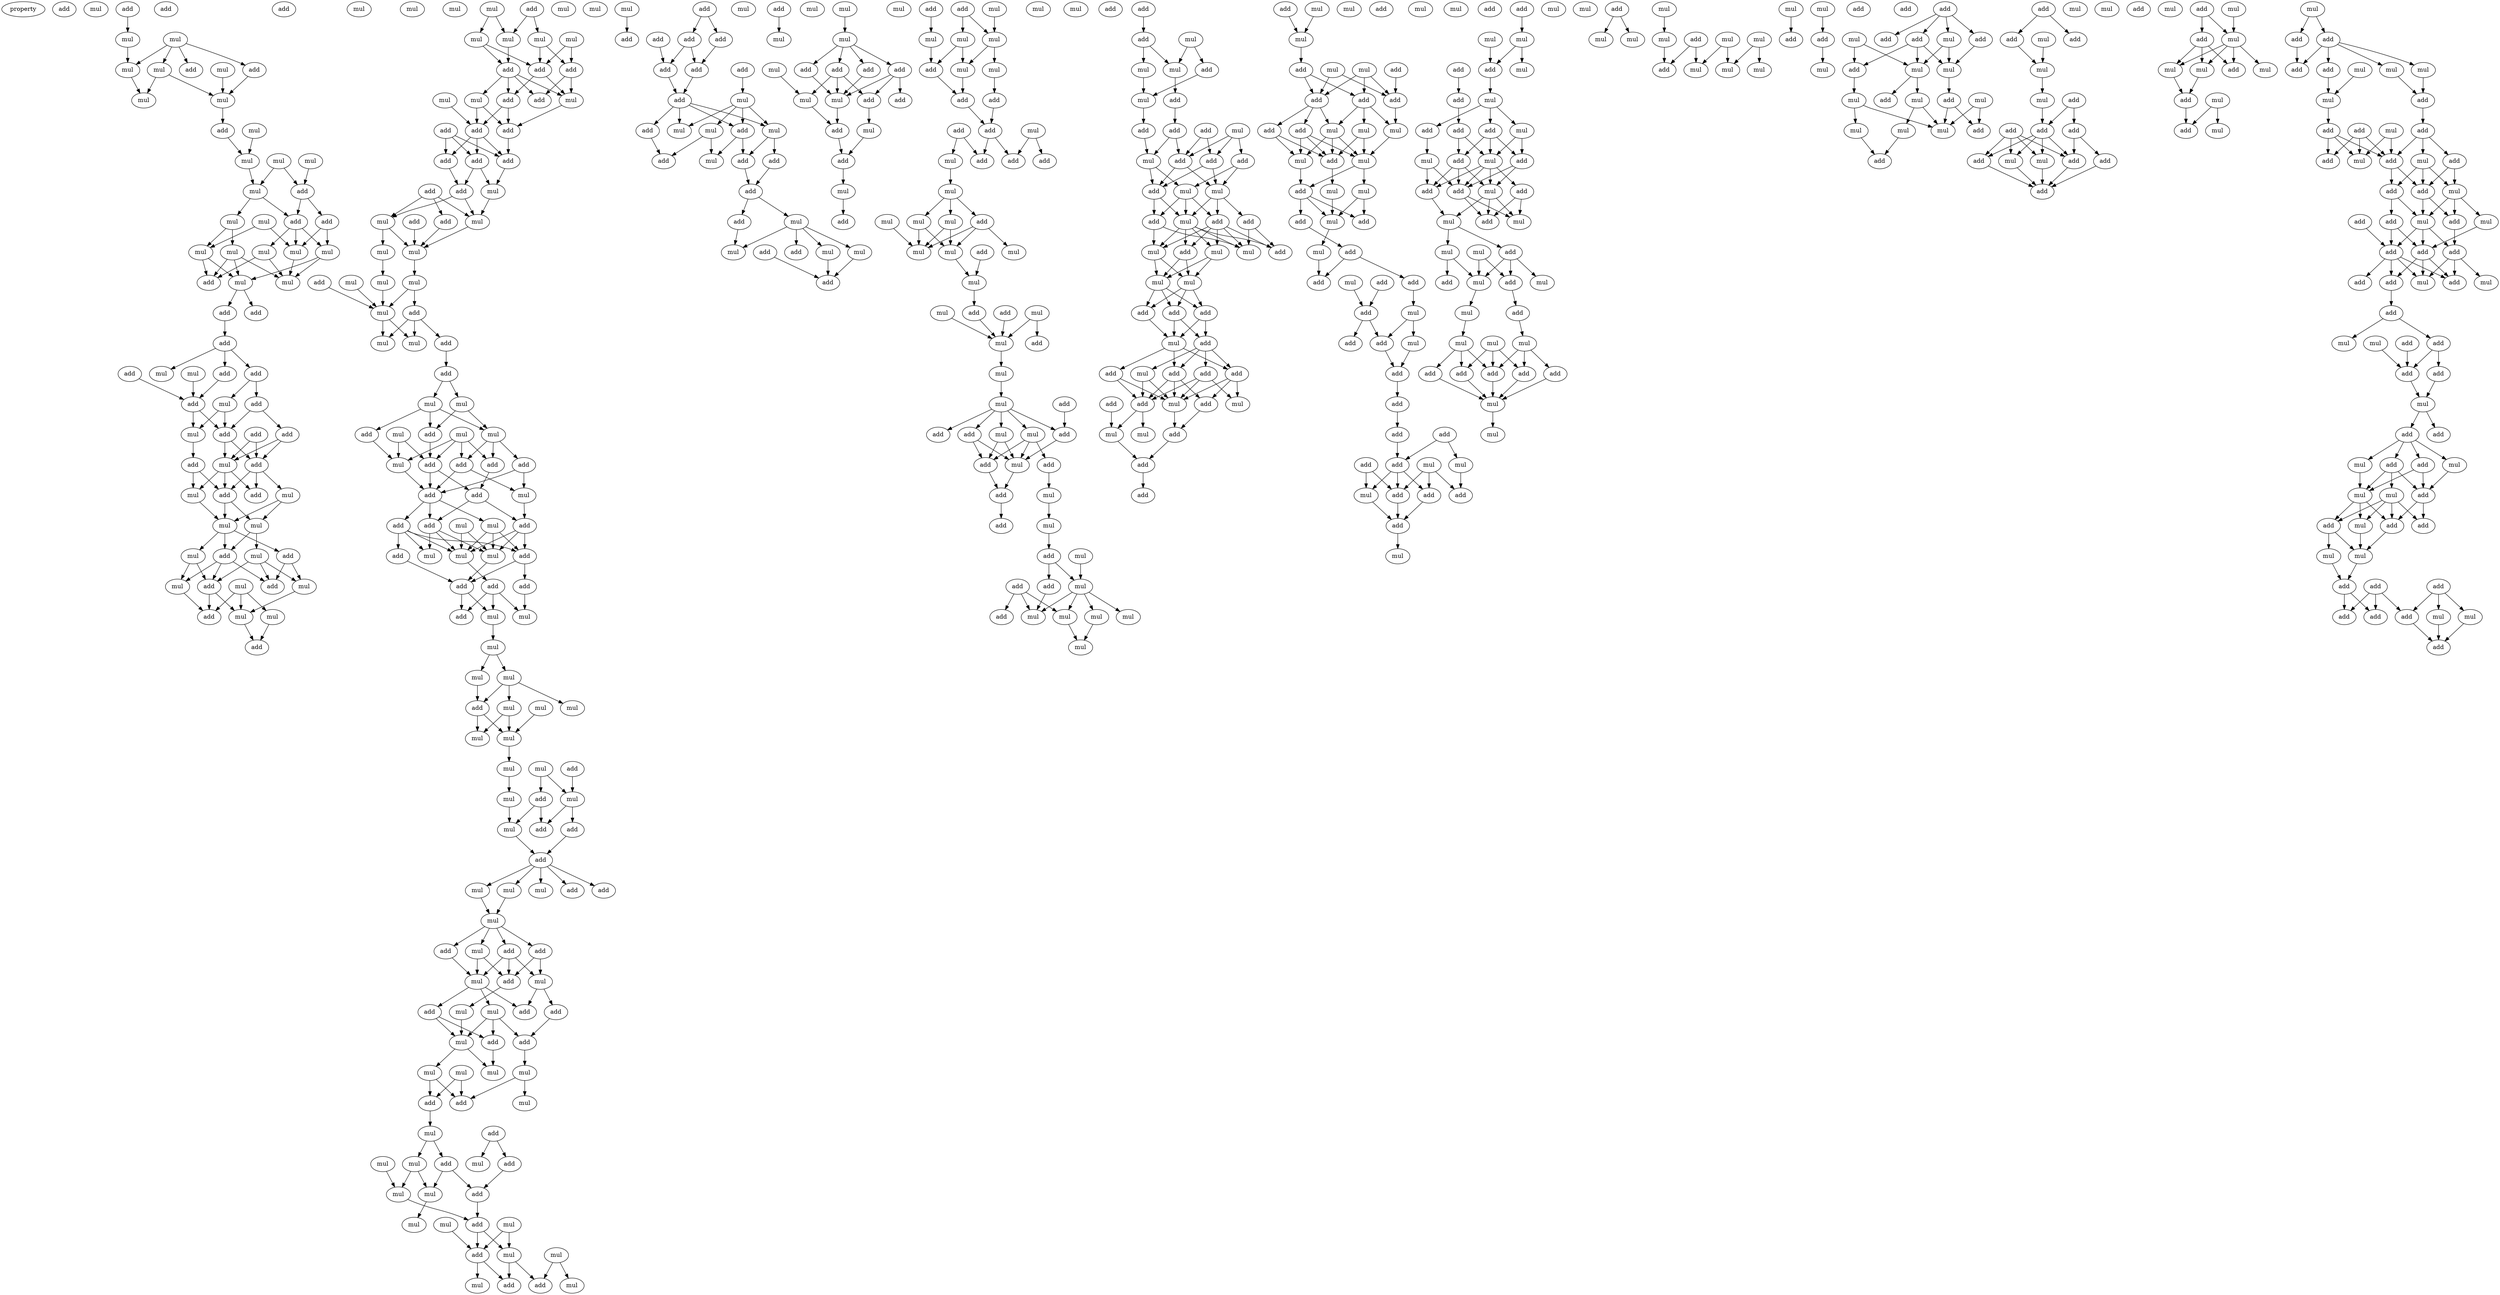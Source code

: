 digraph {
    node [fontcolor=black]
    property [mul=2,lf=1.0]
    0 [ label = add ];
    1 [ label = mul ];
    2 [ label = add ];
    3 [ label = add ];
    4 [ label = mul ];
    5 [ label = mul ];
    6 [ label = mul ];
    7 [ label = mul ];
    8 [ label = mul ];
    9 [ label = add ];
    10 [ label = add ];
    11 [ label = mul ];
    12 [ label = mul ];
    13 [ label = add ];
    14 [ label = mul ];
    15 [ label = mul ];
    16 [ label = mul ];
    17 [ label = mul ];
    18 [ label = mul ];
    19 [ label = add ];
    20 [ label = add ];
    21 [ label = add ];
    22 [ label = mul ];
    23 [ label = mul ];
    24 [ label = mul ];
    25 [ label = mul ];
    26 [ label = mul ];
    27 [ label = mul ];
    28 [ label = mul ];
    29 [ label = mul ];
    30 [ label = mul ];
    31 [ label = add ];
    32 [ label = add ];
    33 [ label = add ];
    34 [ label = add ];
    35 [ label = add ];
    36 [ label = add ];
    37 [ label = mul ];
    38 [ label = add ];
    39 [ label = mul ];
    40 [ label = add ];
    41 [ label = mul ];
    42 [ label = add ];
    43 [ label = add ];
    44 [ label = add ];
    45 [ label = add ];
    46 [ label = mul ];
    47 [ label = mul ];
    48 [ label = add ];
    49 [ label = mul ];
    50 [ label = add ];
    51 [ label = add ];
    52 [ label = mul ];
    53 [ label = add ];
    54 [ label = add ];
    55 [ label = mul ];
    56 [ label = mul ];
    57 [ label = mul ];
    58 [ label = mul ];
    59 [ label = mul ];
    60 [ label = mul ];
    61 [ label = add ];
    62 [ label = mul ];
    63 [ label = add ];
    64 [ label = add ];
    65 [ label = mul ];
    66 [ label = add ];
    67 [ label = mul ];
    68 [ label = mul ];
    69 [ label = mul ];
    70 [ label = mul ];
    71 [ label = add ];
    72 [ label = add ];
    73 [ label = mul ];
    74 [ label = add ];
    75 [ label = mul ];
    76 [ label = mul ];
    77 [ label = mul ];
    78 [ label = mul ];
    79 [ label = add ];
    80 [ label = add ];
    81 [ label = add ];
    82 [ label = mul ];
    83 [ label = add ];
    84 [ label = mul ];
    85 [ label = add ];
    86 [ label = mul ];
    87 [ label = add ];
    88 [ label = add ];
    89 [ label = add ];
    90 [ label = add ];
    91 [ label = add ];
    92 [ label = add ];
    93 [ label = add ];
    94 [ label = add ];
    95 [ label = mul ];
    96 [ label = mul ];
    97 [ label = add ];
    98 [ label = mul ];
    99 [ label = add ];
    100 [ label = mul ];
    101 [ label = mul ];
    102 [ label = add ];
    103 [ label = mul ];
    104 [ label = mul ];
    105 [ label = mul ];
    106 [ label = mul ];
    107 [ label = mul ];
    108 [ label = add ];
    109 [ label = mul ];
    110 [ label = add ];
    111 [ label = mul ];
    112 [ label = mul ];
    113 [ label = add ];
    114 [ label = mul ];
    115 [ label = mul ];
    116 [ label = mul ];
    117 [ label = mul ];
    118 [ label = mul ];
    119 [ label = add ];
    120 [ label = add ];
    121 [ label = add ];
    122 [ label = add ];
    123 [ label = add ];
    124 [ label = mul ];
    125 [ label = add ];
    126 [ label = mul ];
    127 [ label = add ];
    128 [ label = add ];
    129 [ label = mul ];
    130 [ label = add ];
    131 [ label = add ];
    132 [ label = add ];
    133 [ label = mul ];
    134 [ label = mul ];
    135 [ label = add ];
    136 [ label = mul ];
    137 [ label = mul ];
    138 [ label = add ];
    139 [ label = add ];
    140 [ label = add ];
    141 [ label = add ];
    142 [ label = mul ];
    143 [ label = add ];
    144 [ label = mul ];
    145 [ label = mul ];
    146 [ label = mul ];
    147 [ label = mul ];
    148 [ label = mul ];
    149 [ label = add ];
    150 [ label = mul ];
    151 [ label = mul ];
    152 [ label = mul ];
    153 [ label = mul ];
    154 [ label = mul ];
    155 [ label = add ];
    156 [ label = mul ];
    157 [ label = mul ];
    158 [ label = add ];
    159 [ label = mul ];
    160 [ label = add ];
    161 [ label = add ];
    162 [ label = mul ];
    163 [ label = add ];
    164 [ label = mul ];
    165 [ label = mul ];
    166 [ label = mul ];
    167 [ label = add ];
    168 [ label = add ];
    169 [ label = mul ];
    170 [ label = add ];
    171 [ label = add ];
    172 [ label = add ];
    173 [ label = mul ];
    174 [ label = add ];
    175 [ label = mul ];
    176 [ label = mul ];
    177 [ label = add ];
    178 [ label = add ];
    179 [ label = mul ];
    180 [ label = add ];
    181 [ label = mul ];
    182 [ label = mul ];
    183 [ label = add ];
    184 [ label = add ];
    185 [ label = mul ];
    186 [ label = mul ];
    187 [ label = mul ];
    188 [ label = mul ];
    189 [ label = add ];
    190 [ label = add ];
    191 [ label = mul ];
    192 [ label = mul ];
    193 [ label = add ];
    194 [ label = add ];
    195 [ label = mul ];
    196 [ label = mul ];
    197 [ label = mul ];
    198 [ label = add ];
    199 [ label = add ];
    200 [ label = mul ];
    201 [ label = mul ];
    202 [ label = add ];
    203 [ label = mul ];
    204 [ label = mul ];
    205 [ label = mul ];
    206 [ label = mul ];
    207 [ label = mul ];
    208 [ label = add ];
    209 [ label = add ];
    210 [ label = add ];
    211 [ label = mul ];
    212 [ label = mul ];
    213 [ label = mul ];
    214 [ label = add ];
    215 [ label = add ];
    216 [ label = add ];
    217 [ label = add ];
    218 [ label = add ];
    219 [ label = add ];
    220 [ label = add ];
    221 [ label = add ];
    222 [ label = mul ];
    223 [ label = add ];
    224 [ label = add ];
    225 [ label = mul ];
    226 [ label = mul ];
    227 [ label = add ];
    228 [ label = mul ];
    229 [ label = mul ];
    230 [ label = add ];
    231 [ label = add ];
    232 [ label = add ];
    233 [ label = add ];
    234 [ label = add ];
    235 [ label = mul ];
    236 [ label = mul ];
    237 [ label = add ];
    238 [ label = add ];
    239 [ label = mul ];
    240 [ label = mul ];
    241 [ label = add ];
    242 [ label = mul ];
    243 [ label = add ];
    244 [ label = mul ];
    245 [ label = mul ];
    246 [ label = mul ];
    247 [ label = mul ];
    248 [ label = mul ];
    249 [ label = add ];
    250 [ label = add ];
    251 [ label = add ];
    252 [ label = add ];
    253 [ label = mul ];
    254 [ label = mul ];
    255 [ label = add ];
    256 [ label = mul ];
    257 [ label = add ];
    258 [ label = add ];
    259 [ label = mul ];
    260 [ label = add ];
    261 [ label = mul ];
    262 [ label = add ];
    263 [ label = add ];
    264 [ label = add ];
    265 [ label = mul ];
    266 [ label = mul ];
    267 [ label = mul ];
    268 [ label = mul ];
    269 [ label = mul ];
    270 [ label = mul ];
    271 [ label = add ];
    272 [ label = add ];
    273 [ label = add ];
    274 [ label = add ];
    275 [ label = mul ];
    276 [ label = add ];
    277 [ label = mul ];
    278 [ label = add ];
    279 [ label = mul ];
    280 [ label = add ];
    281 [ label = add ];
    282 [ label = mul ];
    283 [ label = mul ];
    284 [ label = add ];
    285 [ label = mul ];
    286 [ label = mul ];
    287 [ label = mul ];
    288 [ label = mul ];
    289 [ label = add ];
    290 [ label = mul ];
    291 [ label = mul ];
    292 [ label = mul ];
    293 [ label = mul ];
    294 [ label = add ];
    295 [ label = mul ];
    296 [ label = add ];
    297 [ label = mul ];
    298 [ label = add ];
    299 [ label = mul ];
    300 [ label = add ];
    301 [ label = mul ];
    302 [ label = add ];
    303 [ label = add ];
    304 [ label = mul ];
    305 [ label = add ];
    306 [ label = mul ];
    307 [ label = add ];
    308 [ label = add ];
    309 [ label = mul ];
    310 [ label = add ];
    311 [ label = add ];
    312 [ label = mul ];
    313 [ label = mul ];
    314 [ label = add ];
    315 [ label = mul ];
    316 [ label = add ];
    317 [ label = add ];
    318 [ label = add ];
    319 [ label = mul ];
    320 [ label = add ];
    321 [ label = mul ];
    322 [ label = mul ];
    323 [ label = mul ];
    324 [ label = mul ];
    325 [ label = mul ];
    326 [ label = add ];
    327 [ label = mul ];
    328 [ label = add ];
    329 [ label = mul ];
    330 [ label = add ];
    331 [ label = mul ];
    332 [ label = mul ];
    333 [ label = add ];
    334 [ label = mul ];
    335 [ label = add ];
    336 [ label = add ];
    337 [ label = add ];
    338 [ label = mul ];
    339 [ label = add ];
    340 [ label = add ];
    341 [ label = add ];
    342 [ label = add ];
    343 [ label = mul ];
    344 [ label = mul ];
    345 [ label = mul ];
    346 [ label = add ];
    347 [ label = add ];
    348 [ label = add ];
    349 [ label = mul ];
    350 [ label = mul ];
    351 [ label = add ];
    352 [ label = add ];
    353 [ label = mul ];
    354 [ label = mul ];
    355 [ label = mul ];
    356 [ label = add ];
    357 [ label = add ];
    358 [ label = add ];
    359 [ label = mul ];
    360 [ label = add ];
    361 [ label = add ];
    362 [ label = add ];
    363 [ label = add ];
    364 [ label = add ];
    365 [ label = mul ];
    366 [ label = add ];
    367 [ label = mul ];
    368 [ label = add ];
    369 [ label = add ];
    370 [ label = mul ];
    371 [ label = add ];
    372 [ label = mul ];
    373 [ label = mul ];
    374 [ label = add ];
    375 [ label = add ];
    376 [ label = mul ];
    377 [ label = add ];
    378 [ label = mul ];
    379 [ label = mul ];
    380 [ label = mul ];
    381 [ label = add ];
    382 [ label = mul ];
    383 [ label = add ];
    384 [ label = add ];
    385 [ label = add ];
    386 [ label = add ];
    387 [ label = mul ];
    388 [ label = add ];
    389 [ label = mul ];
    390 [ label = mul ];
    391 [ label = add ];
    392 [ label = add ];
    393 [ label = mul ];
    394 [ label = mul ];
    395 [ label = add ];
    396 [ label = mul ];
    397 [ label = mul ];
    398 [ label = mul ];
    399 [ label = add ];
    400 [ label = add ];
    401 [ label = mul ];
    402 [ label = add ];
    403 [ label = mul ];
    404 [ label = add ];
    405 [ label = add ];
    406 [ label = add ];
    407 [ label = add ];
    408 [ label = mul ];
    409 [ label = add ];
    410 [ label = add ];
    411 [ label = mul ];
    412 [ label = add ];
    413 [ label = add ];
    414 [ label = add ];
    415 [ label = add ];
    416 [ label = add ];
    417 [ label = mul ];
    418 [ label = mul ];
    419 [ label = add ];
    420 [ label = add ];
    421 [ label = mul ];
    422 [ label = add ];
    423 [ label = add ];
    424 [ label = add ];
    425 [ label = add ];
    426 [ label = mul ];
    427 [ label = mul ];
    428 [ label = mul ];
    429 [ label = add ];
    430 [ label = add ];
    431 [ label = mul ];
    432 [ label = mul ];
    433 [ label = add ];
    434 [ label = add ];
    435 [ label = mul ];
    436 [ label = mul ];
    437 [ label = add ];
    438 [ label = mul ];
    439 [ label = add ];
    440 [ label = add ];
    441 [ label = add ];
    442 [ label = mul ];
    443 [ label = mul ];
    444 [ label = add ];
    445 [ label = add ];
    446 [ label = mul ];
    447 [ label = mul ];
    448 [ label = add ];
    449 [ label = add ];
    450 [ label = add ];
    451 [ label = add ];
    452 [ label = mul ];
    453 [ label = mul ];
    454 [ label = add ];
    455 [ label = mul ];
    456 [ label = mul ];
    457 [ label = add ];
    458 [ label = mul ];
    459 [ label = mul ];
    460 [ label = add ];
    461 [ label = add ];
    462 [ label = mul ];
    463 [ label = mul ];
    464 [ label = mul ];
    465 [ label = mul ];
    466 [ label = add ];
    467 [ label = add ];
    468 [ label = add ];
    469 [ label = add ];
    470 [ label = add ];
    471 [ label = mul ];
    472 [ label = mul ];
    473 [ label = mul ];
    474 [ label = add ];
    475 [ label = mul ];
    476 [ label = mul ];
    477 [ label = mul ];
    478 [ label = mul ];
    479 [ label = mul ];
    480 [ label = add ];
    481 [ label = mul ];
    482 [ label = mul ];
    483 [ label = mul ];
    484 [ label = add ];
    485 [ label = mul ];
    486 [ label = mul ];
    487 [ label = add ];
    488 [ label = mul ];
    489 [ label = add ];
    490 [ label = add ];
    491 [ label = add ];
    492 [ label = mul ];
    493 [ label = add ];
    494 [ label = add ];
    495 [ label = mul ];
    496 [ label = add ];
    497 [ label = mul ];
    498 [ label = add ];
    499 [ label = add ];
    500 [ label = mul ];
    501 [ label = mul ];
    502 [ label = mul ];
    503 [ label = mul ];
    504 [ label = mul ];
    505 [ label = add ];
    506 [ label = add ];
    507 [ label = mul ];
    508 [ label = mul ];
    509 [ label = mul ];
    510 [ label = add ];
    511 [ label = add ];
    512 [ label = add ];
    513 [ label = mul ];
    514 [ label = add ];
    515 [ label = mul ];
    516 [ label = mul ];
    517 [ label = add ];
    518 [ label = mul ];
    519 [ label = add ];
    520 [ label = add ];
    521 [ label = mul ];
    522 [ label = add ];
    523 [ label = add ];
    524 [ label = add ];
    525 [ label = add ];
    526 [ label = add ];
    527 [ label = mul ];
    528 [ label = add ];
    529 [ label = mul ];
    530 [ label = add ];
    531 [ label = mul ];
    532 [ label = add ];
    533 [ label = mul ];
    534 [ label = mul ];
    535 [ label = add ];
    536 [ label = mul ];
    537 [ label = mul ];
    538 [ label = mul ];
    539 [ label = add ];
    540 [ label = add ];
    541 [ label = mul ];
    542 [ label = add ];
    543 [ label = mul ];
    544 [ label = mul ];
    545 [ label = add ];
    546 [ label = add ];
    547 [ label = mul ];
    548 [ label = add ];
    549 [ label = add ];
    550 [ label = mul ];
    551 [ label = mul ];
    552 [ label = mul ];
    553 [ label = add ];
    554 [ label = add ];
    555 [ label = add ];
    556 [ label = mul ];
    557 [ label = add ];
    558 [ label = add ];
    559 [ label = add ];
    560 [ label = add ];
    561 [ label = mul ];
    562 [ label = mul ];
    563 [ label = mul ];
    564 [ label = add ];
    565 [ label = add ];
    566 [ label = mul ];
    567 [ label = add ];
    568 [ label = mul ];
    569 [ label = add ];
    570 [ label = add ];
    571 [ label = add ];
    572 [ label = add ];
    573 [ label = add ];
    574 [ label = add ];
    575 [ label = add ];
    576 [ label = mul ];
    577 [ label = mul ];
    578 [ label = add ];
    579 [ label = add ];
    580 [ label = mul ];
    581 [ label = mul ];
    582 [ label = add ];
    583 [ label = add ];
    584 [ label = add ];
    585 [ label = add ];
    586 [ label = mul ];
    587 [ label = add ];
    588 [ label = add ];
    589 [ label = add ];
    590 [ label = mul ];
    591 [ label = mul ];
    592 [ label = add ];
    593 [ label = mul ];
    594 [ label = mul ];
    595 [ label = add ];
    596 [ label = add ];
    597 [ label = add ];
    598 [ label = mul ];
    599 [ label = add ];
    600 [ label = mul ];
    601 [ label = mul ];
    602 [ label = add ];
    603 [ label = add ];
    604 [ label = add ];
    605 [ label = add ];
    606 [ label = mul ];
    607 [ label = mul ];
    608 [ label = add ];
    609 [ label = add ];
    610 [ label = add ];
    2 -> 5 [ name = 0 ];
    4 -> 6 [ name = 1 ];
    4 -> 8 [ name = 2 ];
    4 -> 9 [ name = 3 ];
    4 -> 10 [ name = 4 ];
    5 -> 8 [ name = 5 ];
    6 -> 11 [ name = 6 ];
    6 -> 12 [ name = 7 ];
    7 -> 11 [ name = 8 ];
    8 -> 12 [ name = 9 ];
    10 -> 11 [ name = 10 ];
    11 -> 13 [ name = 11 ];
    13 -> 16 [ name = 12 ];
    14 -> 16 [ name = 13 ];
    15 -> 18 [ name = 14 ];
    15 -> 19 [ name = 15 ];
    16 -> 18 [ name = 16 ];
    17 -> 19 [ name = 17 ];
    18 -> 20 [ name = 18 ];
    18 -> 23 [ name = 19 ];
    19 -> 20 [ name = 20 ];
    19 -> 21 [ name = 21 ];
    20 -> 25 [ name = 22 ];
    20 -> 26 [ name = 23 ];
    20 -> 27 [ name = 24 ];
    21 -> 26 [ name = 25 ];
    21 -> 27 [ name = 26 ];
    22 -> 27 [ name = 27 ];
    22 -> 28 [ name = 28 ];
    23 -> 24 [ name = 29 ];
    23 -> 28 [ name = 30 ];
    24 -> 29 [ name = 31 ];
    24 -> 30 [ name = 32 ];
    24 -> 31 [ name = 33 ];
    25 -> 30 [ name = 34 ];
    25 -> 31 [ name = 35 ];
    26 -> 29 [ name = 36 ];
    26 -> 30 [ name = 37 ];
    27 -> 30 [ name = 38 ];
    28 -> 29 [ name = 39 ];
    28 -> 31 [ name = 40 ];
    29 -> 32 [ name = 41 ];
    29 -> 34 [ name = 42 ];
    32 -> 35 [ name = 43 ];
    35 -> 36 [ name = 44 ];
    35 -> 37 [ name = 45 ];
    35 -> 40 [ name = 46 ];
    36 -> 43 [ name = 47 ];
    38 -> 43 [ name = 48 ];
    39 -> 43 [ name = 49 ];
    40 -> 41 [ name = 50 ];
    40 -> 42 [ name = 51 ];
    41 -> 47 [ name = 52 ];
    41 -> 48 [ name = 53 ];
    42 -> 45 [ name = 54 ];
    42 -> 48 [ name = 55 ];
    43 -> 47 [ name = 56 ];
    43 -> 48 [ name = 57 ];
    44 -> 49 [ name = 58 ];
    44 -> 51 [ name = 59 ];
    45 -> 49 [ name = 60 ];
    45 -> 51 [ name = 61 ];
    47 -> 50 [ name = 62 ];
    48 -> 49 [ name = 63 ];
    48 -> 51 [ name = 64 ];
    49 -> 53 [ name = 65 ];
    49 -> 54 [ name = 66 ];
    49 -> 56 [ name = 67 ];
    50 -> 54 [ name = 68 ];
    50 -> 56 [ name = 69 ];
    51 -> 53 [ name = 70 ];
    51 -> 54 [ name = 71 ];
    51 -> 55 [ name = 72 ];
    54 -> 57 [ name = 73 ];
    54 -> 58 [ name = 74 ];
    55 -> 57 [ name = 75 ];
    55 -> 58 [ name = 76 ];
    56 -> 58 [ name = 77 ];
    57 -> 59 [ name = 78 ];
    57 -> 63 [ name = 79 ];
    58 -> 61 [ name = 80 ];
    58 -> 62 [ name = 81 ];
    58 -> 63 [ name = 82 ];
    59 -> 64 [ name = 83 ];
    59 -> 66 [ name = 84 ];
    59 -> 67 [ name = 85 ];
    61 -> 66 [ name = 86 ];
    61 -> 67 [ name = 87 ];
    62 -> 64 [ name = 88 ];
    62 -> 68 [ name = 89 ];
    63 -> 64 [ name = 90 ];
    63 -> 66 [ name = 91 ];
    63 -> 68 [ name = 92 ];
    64 -> 69 [ name = 93 ];
    64 -> 71 [ name = 94 ];
    65 -> 69 [ name = 95 ];
    65 -> 70 [ name = 96 ];
    65 -> 71 [ name = 97 ];
    67 -> 69 [ name = 98 ];
    68 -> 71 [ name = 99 ];
    69 -> 72 [ name = 100 ];
    70 -> 72 [ name = 101 ];
    73 -> 76 [ name = 102 ];
    73 -> 77 [ name = 103 ];
    74 -> 75 [ name = 104 ];
    74 -> 77 [ name = 105 ];
    75 -> 79 [ name = 106 ];
    75 -> 80 [ name = 107 ];
    76 -> 79 [ name = 108 ];
    76 -> 81 [ name = 109 ];
    77 -> 81 [ name = 110 ];
    78 -> 79 [ name = 111 ];
    78 -> 80 [ name = 112 ];
    79 -> 85 [ name = 113 ];
    79 -> 86 [ name = 114 ];
    80 -> 83 [ name = 115 ];
    80 -> 86 [ name = 116 ];
    81 -> 83 [ name = 117 ];
    81 -> 84 [ name = 118 ];
    81 -> 85 [ name = 119 ];
    81 -> 86 [ name = 120 ];
    82 -> 88 [ name = 121 ];
    84 -> 88 [ name = 122 ];
    84 -> 89 [ name = 123 ];
    85 -> 88 [ name = 124 ];
    85 -> 89 [ name = 125 ];
    86 -> 89 [ name = 126 ];
    87 -> 90 [ name = 127 ];
    87 -> 91 [ name = 128 ];
    87 -> 92 [ name = 129 ];
    88 -> 90 [ name = 130 ];
    88 -> 91 [ name = 131 ];
    88 -> 92 [ name = 132 ];
    89 -> 90 [ name = 133 ];
    90 -> 95 [ name = 134 ];
    91 -> 93 [ name = 135 ];
    92 -> 93 [ name = 136 ];
    92 -> 95 [ name = 137 ];
    93 -> 96 [ name = 138 ];
    93 -> 98 [ name = 139 ];
    94 -> 96 [ name = 140 ];
    94 -> 97 [ name = 141 ];
    94 -> 98 [ name = 142 ];
    95 -> 98 [ name = 143 ];
    96 -> 100 [ name = 144 ];
    96 -> 101 [ name = 145 ];
    97 -> 101 [ name = 146 ];
    98 -> 101 [ name = 147 ];
    99 -> 101 [ name = 148 ];
    100 -> 105 [ name = 149 ];
    101 -> 104 [ name = 150 ];
    102 -> 107 [ name = 151 ];
    104 -> 107 [ name = 152 ];
    104 -> 108 [ name = 153 ];
    105 -> 107 [ name = 154 ];
    106 -> 107 [ name = 155 ];
    107 -> 109 [ name = 156 ];
    107 -> 111 [ name = 157 ];
    108 -> 109 [ name = 158 ];
    108 -> 110 [ name = 159 ];
    108 -> 111 [ name = 160 ];
    110 -> 113 [ name = 161 ];
    113 -> 114 [ name = 162 ];
    113 -> 115 [ name = 163 ];
    114 -> 116 [ name = 164 ];
    114 -> 119 [ name = 165 ];
    114 -> 120 [ name = 166 ];
    115 -> 116 [ name = 167 ];
    115 -> 119 [ name = 168 ];
    116 -> 122 [ name = 169 ];
    116 -> 123 [ name = 170 ];
    116 -> 125 [ name = 171 ];
    117 -> 121 [ name = 172 ];
    117 -> 124 [ name = 173 ];
    118 -> 121 [ name = 174 ];
    118 -> 122 [ name = 175 ];
    118 -> 123 [ name = 176 ];
    118 -> 124 [ name = 177 ];
    119 -> 121 [ name = 178 ];
    120 -> 124 [ name = 179 ];
    121 -> 127 [ name = 180 ];
    121 -> 128 [ name = 181 ];
    122 -> 126 [ name = 182 ];
    122 -> 127 [ name = 183 ];
    123 -> 128 [ name = 184 ];
    124 -> 127 [ name = 185 ];
    125 -> 126 [ name = 186 ];
    125 -> 127 [ name = 187 ];
    126 -> 131 [ name = 188 ];
    127 -> 130 [ name = 189 ];
    127 -> 132 [ name = 190 ];
    127 -> 133 [ name = 191 ];
    128 -> 131 [ name = 192 ];
    128 -> 132 [ name = 193 ];
    129 -> 134 [ name = 194 ];
    129 -> 137 [ name = 195 ];
    130 -> 135 [ name = 196 ];
    130 -> 136 [ name = 197 ];
    130 -> 137 [ name = 198 ];
    130 -> 138 [ name = 199 ];
    131 -> 134 [ name = 200 ];
    131 -> 137 [ name = 201 ];
    131 -> 138 [ name = 202 ];
    132 -> 134 [ name = 203 ];
    132 -> 136 [ name = 204 ];
    132 -> 137 [ name = 205 ];
    133 -> 134 [ name = 206 ];
    133 -> 137 [ name = 207 ];
    133 -> 138 [ name = 208 ];
    134 -> 140 [ name = 209 ];
    135 -> 140 [ name = 210 ];
    137 -> 139 [ name = 211 ];
    138 -> 140 [ name = 212 ];
    138 -> 141 [ name = 213 ];
    139 -> 142 [ name = 214 ];
    139 -> 143 [ name = 215 ];
    139 -> 144 [ name = 216 ];
    140 -> 143 [ name = 217 ];
    140 -> 144 [ name = 218 ];
    141 -> 142 [ name = 219 ];
    144 -> 145 [ name = 220 ];
    145 -> 146 [ name = 221 ];
    145 -> 147 [ name = 222 ];
    146 -> 149 [ name = 223 ];
    146 -> 150 [ name = 224 ];
    146 -> 151 [ name = 225 ];
    147 -> 149 [ name = 226 ];
    148 -> 153 [ name = 227 ];
    149 -> 152 [ name = 228 ];
    149 -> 153 [ name = 229 ];
    150 -> 152 [ name = 230 ];
    150 -> 153 [ name = 231 ];
    153 -> 154 [ name = 232 ];
    154 -> 157 [ name = 233 ];
    155 -> 159 [ name = 234 ];
    156 -> 158 [ name = 235 ];
    156 -> 159 [ name = 236 ];
    157 -> 162 [ name = 237 ];
    158 -> 161 [ name = 238 ];
    158 -> 162 [ name = 239 ];
    159 -> 160 [ name = 240 ];
    159 -> 161 [ name = 241 ];
    160 -> 163 [ name = 242 ];
    162 -> 163 [ name = 243 ];
    163 -> 164 [ name = 244 ];
    163 -> 165 [ name = 245 ];
    163 -> 166 [ name = 246 ];
    163 -> 167 [ name = 247 ];
    163 -> 168 [ name = 248 ];
    164 -> 169 [ name = 249 ];
    166 -> 169 [ name = 250 ];
    169 -> 170 [ name = 251 ];
    169 -> 171 [ name = 252 ];
    169 -> 172 [ name = 253 ];
    169 -> 173 [ name = 254 ];
    170 -> 176 [ name = 255 ];
    171 -> 174 [ name = 256 ];
    171 -> 175 [ name = 257 ];
    172 -> 174 [ name = 258 ];
    172 -> 175 [ name = 259 ];
    172 -> 176 [ name = 260 ];
    173 -> 174 [ name = 261 ];
    173 -> 176 [ name = 262 ];
    174 -> 181 [ name = 263 ];
    175 -> 177 [ name = 264 ];
    175 -> 180 [ name = 265 ];
    176 -> 178 [ name = 266 ];
    176 -> 179 [ name = 267 ];
    176 -> 180 [ name = 268 ];
    177 -> 183 [ name = 269 ];
    178 -> 182 [ name = 270 ];
    178 -> 184 [ name = 271 ];
    179 -> 182 [ name = 272 ];
    179 -> 183 [ name = 273 ];
    179 -> 184 [ name = 274 ];
    181 -> 182 [ name = 275 ];
    182 -> 187 [ name = 276 ];
    182 -> 188 [ name = 277 ];
    183 -> 186 [ name = 278 ];
    184 -> 188 [ name = 279 ];
    185 -> 189 [ name = 280 ];
    185 -> 190 [ name = 281 ];
    186 -> 190 [ name = 282 ];
    186 -> 191 [ name = 283 ];
    187 -> 189 [ name = 284 ];
    187 -> 190 [ name = 285 ];
    189 -> 192 [ name = 286 ];
    192 -> 194 [ name = 287 ];
    192 -> 197 [ name = 288 ];
    193 -> 195 [ name = 289 ];
    193 -> 198 [ name = 290 ];
    194 -> 199 [ name = 291 ];
    194 -> 201 [ name = 292 ];
    196 -> 200 [ name = 293 ];
    197 -> 200 [ name = 294 ];
    197 -> 201 [ name = 295 ];
    198 -> 199 [ name = 296 ];
    199 -> 202 [ name = 297 ];
    200 -> 202 [ name = 298 ];
    201 -> 205 [ name = 299 ];
    202 -> 206 [ name = 300 ];
    202 -> 208 [ name = 301 ];
    203 -> 208 [ name = 302 ];
    204 -> 206 [ name = 303 ];
    204 -> 208 [ name = 304 ];
    206 -> 209 [ name = 305 ];
    206 -> 210 [ name = 306 ];
    207 -> 210 [ name = 307 ];
    207 -> 211 [ name = 308 ];
    208 -> 209 [ name = 309 ];
    208 -> 212 [ name = 310 ];
    213 -> 215 [ name = 311 ];
    214 -> 217 [ name = 312 ];
    214 -> 218 [ name = 313 ];
    216 -> 221 [ name = 314 ];
    217 -> 220 [ name = 315 ];
    217 -> 221 [ name = 316 ];
    218 -> 220 [ name = 317 ];
    219 -> 222 [ name = 318 ];
    220 -> 223 [ name = 319 ];
    221 -> 223 [ name = 320 ];
    222 -> 224 [ name = 321 ];
    222 -> 225 [ name = 322 ];
    222 -> 226 [ name = 323 ];
    222 -> 228 [ name = 324 ];
    223 -> 224 [ name = 325 ];
    223 -> 225 [ name = 326 ];
    223 -> 227 [ name = 327 ];
    223 -> 228 [ name = 328 ];
    224 -> 229 [ name = 329 ];
    224 -> 231 [ name = 330 ];
    225 -> 231 [ name = 331 ];
    225 -> 232 [ name = 332 ];
    226 -> 229 [ name = 333 ];
    226 -> 230 [ name = 334 ];
    227 -> 230 [ name = 335 ];
    231 -> 233 [ name = 336 ];
    232 -> 233 [ name = 337 ];
    233 -> 234 [ name = 338 ];
    233 -> 235 [ name = 339 ];
    234 -> 236 [ name = 340 ];
    235 -> 236 [ name = 341 ];
    235 -> 237 [ name = 342 ];
    235 -> 239 [ name = 343 ];
    235 -> 240 [ name = 344 ];
    238 -> 241 [ name = 345 ];
    239 -> 241 [ name = 346 ];
    240 -> 241 [ name = 347 ];
    243 -> 245 [ name = 348 ];
    246 -> 248 [ name = 349 ];
    248 -> 249 [ name = 350 ];
    248 -> 250 [ name = 351 ];
    248 -> 251 [ name = 352 ];
    248 -> 252 [ name = 353 ];
    249 -> 254 [ name = 354 ];
    249 -> 255 [ name = 355 ];
    249 -> 256 [ name = 356 ];
    250 -> 255 [ name = 357 ];
    250 -> 256 [ name = 358 ];
    250 -> 257 [ name = 359 ];
    251 -> 256 [ name = 360 ];
    252 -> 256 [ name = 361 ];
    253 -> 254 [ name = 362 ];
    254 -> 258 [ name = 363 ];
    255 -> 259 [ name = 364 ];
    256 -> 258 [ name = 365 ];
    258 -> 260 [ name = 366 ];
    259 -> 260 [ name = 367 ];
    260 -> 261 [ name = 368 ];
    261 -> 263 [ name = 369 ];
    262 -> 267 [ name = 370 ];
    264 -> 266 [ name = 371 ];
    264 -> 268 [ name = 372 ];
    265 -> 268 [ name = 373 ];
    266 -> 270 [ name = 374 ];
    266 -> 271 [ name = 375 ];
    267 -> 271 [ name = 376 ];
    268 -> 269 [ name = 377 ];
    268 -> 270 [ name = 378 ];
    269 -> 273 [ name = 379 ];
    270 -> 272 [ name = 380 ];
    271 -> 272 [ name = 381 ];
    272 -> 276 [ name = 382 ];
    273 -> 276 [ name = 383 ];
    274 -> 279 [ name = 384 ];
    274 -> 280 [ name = 385 ];
    275 -> 278 [ name = 386 ];
    275 -> 281 [ name = 387 ];
    276 -> 280 [ name = 388 ];
    276 -> 281 [ name = 389 ];
    279 -> 282 [ name = 390 ];
    282 -> 283 [ name = 391 ];
    282 -> 284 [ name = 392 ];
    282 -> 285 [ name = 393 ];
    283 -> 287 [ name = 394 ];
    283 -> 290 [ name = 395 ];
    284 -> 287 [ name = 396 ];
    284 -> 288 [ name = 397 ];
    284 -> 290 [ name = 398 ];
    285 -> 287 [ name = 399 ];
    285 -> 290 [ name = 400 ];
    286 -> 287 [ name = 401 ];
    289 -> 291 [ name = 402 ];
    290 -> 291 [ name = 403 ];
    291 -> 294 [ name = 404 ];
    292 -> 297 [ name = 405 ];
    294 -> 297 [ name = 406 ];
    295 -> 297 [ name = 407 ];
    295 -> 298 [ name = 408 ];
    296 -> 297 [ name = 409 ];
    297 -> 299 [ name = 410 ];
    299 -> 301 [ name = 411 ];
    300 -> 302 [ name = 412 ];
    301 -> 302 [ name = 413 ];
    301 -> 303 [ name = 414 ];
    301 -> 304 [ name = 415 ];
    301 -> 305 [ name = 416 ];
    301 -> 306 [ name = 417 ];
    302 -> 309 [ name = 418 ];
    304 -> 308 [ name = 419 ];
    304 -> 309 [ name = 420 ];
    305 -> 308 [ name = 421 ];
    305 -> 309 [ name = 422 ];
    306 -> 307 [ name = 423 ];
    306 -> 308 [ name = 424 ];
    306 -> 309 [ name = 425 ];
    307 -> 312 [ name = 426 ];
    308 -> 310 [ name = 427 ];
    309 -> 310 [ name = 428 ];
    310 -> 314 [ name = 429 ];
    312 -> 313 [ name = 430 ];
    313 -> 316 [ name = 431 ];
    315 -> 319 [ name = 432 ];
    316 -> 318 [ name = 433 ];
    316 -> 319 [ name = 434 ];
    317 -> 320 [ name = 435 ];
    317 -> 322 [ name = 436 ];
    317 -> 324 [ name = 437 ];
    318 -> 324 [ name = 438 ];
    319 -> 321 [ name = 439 ];
    319 -> 322 [ name = 440 ];
    319 -> 323 [ name = 441 ];
    319 -> 324 [ name = 442 ];
    321 -> 325 [ name = 443 ];
    322 -> 325 [ name = 444 ];
    326 -> 328 [ name = 445 ];
    327 -> 330 [ name = 446 ];
    327 -> 331 [ name = 447 ];
    328 -> 329 [ name = 448 ];
    328 -> 331 [ name = 449 ];
    329 -> 332 [ name = 450 ];
    330 -> 332 [ name = 451 ];
    331 -> 333 [ name = 452 ];
    332 -> 336 [ name = 453 ];
    333 -> 335 [ name = 454 ];
    334 -> 339 [ name = 455 ];
    334 -> 340 [ name = 456 ];
    334 -> 341 [ name = 457 ];
    335 -> 338 [ name = 458 ];
    335 -> 340 [ name = 459 ];
    336 -> 338 [ name = 460 ];
    337 -> 339 [ name = 461 ];
    337 -> 340 [ name = 462 ];
    338 -> 342 [ name = 463 ];
    338 -> 343 [ name = 464 ];
    339 -> 342 [ name = 465 ];
    339 -> 344 [ name = 466 ];
    340 -> 342 [ name = 467 ];
    340 -> 344 [ name = 468 ];
    341 -> 343 [ name = 469 ];
    341 -> 344 [ name = 470 ];
    342 -> 345 [ name = 471 ];
    342 -> 347 [ name = 472 ];
    343 -> 345 [ name = 473 ];
    343 -> 346 [ name = 474 ];
    343 -> 347 [ name = 475 ];
    344 -> 345 [ name = 476 ];
    344 -> 346 [ name = 477 ];
    344 -> 348 [ name = 478 ];
    345 -> 349 [ name = 479 ];
    345 -> 350 [ name = 480 ];
    345 -> 351 [ name = 481 ];
    345 -> 352 [ name = 482 ];
    345 -> 353 [ name = 483 ];
    346 -> 349 [ name = 484 ];
    346 -> 350 [ name = 485 ];
    346 -> 351 [ name = 486 ];
    346 -> 352 [ name = 487 ];
    346 -> 353 [ name = 488 ];
    347 -> 349 [ name = 489 ];
    347 -> 353 [ name = 490 ];
    348 -> 349 [ name = 491 ];
    348 -> 352 [ name = 492 ];
    350 -> 354 [ name = 493 ];
    350 -> 355 [ name = 494 ];
    351 -> 354 [ name = 495 ];
    351 -> 355 [ name = 496 ];
    353 -> 354 [ name = 497 ];
    353 -> 355 [ name = 498 ];
    354 -> 356 [ name = 499 ];
    354 -> 357 [ name = 500 ];
    354 -> 358 [ name = 501 ];
    355 -> 356 [ name = 502 ];
    355 -> 357 [ name = 503 ];
    355 -> 358 [ name = 504 ];
    356 -> 359 [ name = 505 ];
    356 -> 360 [ name = 506 ];
    357 -> 359 [ name = 507 ];
    357 -> 360 [ name = 508 ];
    358 -> 359 [ name = 509 ];
    359 -> 361 [ name = 510 ];
    359 -> 363 [ name = 511 ];
    359 -> 364 [ name = 512 ];
    360 -> 362 [ name = 513 ];
    360 -> 363 [ name = 514 ];
    360 -> 364 [ name = 515 ];
    360 -> 365 [ name = 516 ];
    361 -> 366 [ name = 517 ];
    361 -> 367 [ name = 518 ];
    362 -> 366 [ name = 519 ];
    362 -> 367 [ name = 520 ];
    362 -> 370 [ name = 521 ];
    363 -> 366 [ name = 522 ];
    363 -> 367 [ name = 523 ];
    363 -> 369 [ name = 524 ];
    364 -> 367 [ name = 525 ];
    364 -> 369 [ name = 526 ];
    364 -> 370 [ name = 527 ];
    365 -> 366 [ name = 528 ];
    365 -> 367 [ name = 529 ];
    366 -> 372 [ name = 530 ];
    366 -> 373 [ name = 531 ];
    367 -> 371 [ name = 532 ];
    368 -> 373 [ name = 533 ];
    369 -> 371 [ name = 534 ];
    371 -> 374 [ name = 535 ];
    373 -> 374 [ name = 536 ];
    374 -> 377 [ name = 537 ];
    375 -> 379 [ name = 538 ];
    376 -> 379 [ name = 539 ];
    379 -> 383 [ name = 540 ];
    380 -> 385 [ name = 541 ];
    380 -> 386 [ name = 542 ];
    381 -> 385 [ name = 543 ];
    382 -> 384 [ name = 544 ];
    382 -> 385 [ name = 545 ];
    382 -> 386 [ name = 546 ];
    383 -> 384 [ name = 547 ];
    383 -> 386 [ name = 548 ];
    384 -> 387 [ name = 549 ];
    384 -> 389 [ name = 550 ];
    384 -> 390 [ name = 551 ];
    385 -> 387 [ name = 552 ];
    386 -> 388 [ name = 553 ];
    386 -> 389 [ name = 554 ];
    386 -> 391 [ name = 555 ];
    387 -> 394 [ name = 556 ];
    388 -> 392 [ name = 557 ];
    388 -> 393 [ name = 558 ];
    389 -> 392 [ name = 559 ];
    389 -> 393 [ name = 560 ];
    389 -> 394 [ name = 561 ];
    390 -> 392 [ name = 562 ];
    390 -> 394 [ name = 563 ];
    391 -> 392 [ name = 564 ];
    391 -> 393 [ name = 565 ];
    391 -> 394 [ name = 566 ];
    392 -> 397 [ name = 567 ];
    393 -> 395 [ name = 568 ];
    394 -> 395 [ name = 569 ];
    394 -> 396 [ name = 570 ];
    395 -> 398 [ name = 571 ];
    395 -> 399 [ name = 572 ];
    395 -> 400 [ name = 573 ];
    396 -> 398 [ name = 574 ];
    396 -> 399 [ name = 575 ];
    397 -> 398 [ name = 576 ];
    398 -> 401 [ name = 577 ];
    400 -> 402 [ name = 578 ];
    401 -> 405 [ name = 579 ];
    402 -> 405 [ name = 580 ];
    402 -> 406 [ name = 581 ];
    403 -> 407 [ name = 582 ];
    404 -> 407 [ name = 583 ];
    406 -> 408 [ name = 584 ];
    407 -> 409 [ name = 585 ];
    407 -> 410 [ name = 586 ];
    408 -> 410 [ name = 587 ];
    408 -> 411 [ name = 588 ];
    410 -> 413 [ name = 589 ];
    411 -> 413 [ name = 590 ];
    413 -> 414 [ name = 591 ];
    414 -> 416 [ name = 592 ];
    415 -> 418 [ name = 593 ];
    415 -> 420 [ name = 594 ];
    416 -> 420 [ name = 595 ];
    417 -> 422 [ name = 596 ];
    417 -> 423 [ name = 597 ];
    417 -> 424 [ name = 598 ];
    418 -> 424 [ name = 599 ];
    419 -> 421 [ name = 600 ];
    419 -> 422 [ name = 601 ];
    420 -> 421 [ name = 602 ];
    420 -> 422 [ name = 603 ];
    420 -> 423 [ name = 604 ];
    421 -> 425 [ name = 605 ];
    422 -> 425 [ name = 606 ];
    423 -> 425 [ name = 607 ];
    425 -> 426 [ name = 608 ];
    430 -> 432 [ name = 609 ];
    431 -> 433 [ name = 610 ];
    432 -> 433 [ name = 611 ];
    432 -> 435 [ name = 612 ];
    433 -> 438 [ name = 613 ];
    434 -> 437 [ name = 614 ];
    437 -> 439 [ name = 615 ];
    438 -> 440 [ name = 616 ];
    438 -> 441 [ name = 617 ];
    438 -> 442 [ name = 618 ];
    439 -> 443 [ name = 619 ];
    439 -> 444 [ name = 620 ];
    440 -> 443 [ name = 621 ];
    440 -> 444 [ name = 622 ];
    440 -> 445 [ name = 623 ];
    441 -> 446 [ name = 624 ];
    442 -> 443 [ name = 625 ];
    442 -> 445 [ name = 626 ];
    443 -> 447 [ name = 627 ];
    443 -> 448 [ name = 628 ];
    443 -> 449 [ name = 629 ];
    443 -> 450 [ name = 630 ];
    444 -> 447 [ name = 631 ];
    444 -> 449 [ name = 632 ];
    444 -> 450 [ name = 633 ];
    445 -> 447 [ name = 634 ];
    445 -> 449 [ name = 635 ];
    446 -> 449 [ name = 636 ];
    446 -> 450 [ name = 637 ];
    447 -> 451 [ name = 638 ];
    447 -> 452 [ name = 639 ];
    447 -> 453 [ name = 640 ];
    448 -> 451 [ name = 641 ];
    448 -> 452 [ name = 642 ];
    449 -> 451 [ name = 643 ];
    449 -> 452 [ name = 644 ];
    450 -> 453 [ name = 645 ];
    453 -> 454 [ name = 646 ];
    453 -> 456 [ name = 647 ];
    454 -> 457 [ name = 648 ];
    454 -> 458 [ name = 649 ];
    454 -> 459 [ name = 650 ];
    455 -> 457 [ name = 651 ];
    455 -> 459 [ name = 652 ];
    456 -> 459 [ name = 653 ];
    456 -> 460 [ name = 654 ];
    457 -> 461 [ name = 655 ];
    459 -> 462 [ name = 656 ];
    461 -> 463 [ name = 657 ];
    462 -> 464 [ name = 658 ];
    463 -> 466 [ name = 659 ];
    463 -> 467 [ name = 660 ];
    463 -> 469 [ name = 661 ];
    464 -> 466 [ name = 662 ];
    464 -> 468 [ name = 663 ];
    464 -> 470 [ name = 664 ];
    465 -> 466 [ name = 665 ];
    465 -> 467 [ name = 666 ];
    465 -> 468 [ name = 667 ];
    466 -> 471 [ name = 668 ];
    467 -> 471 [ name = 669 ];
    468 -> 471 [ name = 670 ];
    469 -> 471 [ name = 671 ];
    470 -> 471 [ name = 672 ];
    471 -> 473 [ name = 673 ];
    474 -> 475 [ name = 674 ];
    474 -> 476 [ name = 675 ];
    477 -> 481 [ name = 676 ];
    478 -> 482 [ name = 677 ];
    478 -> 483 [ name = 678 ];
    479 -> 482 [ name = 679 ];
    479 -> 485 [ name = 680 ];
    480 -> 483 [ name = 681 ];
    480 -> 484 [ name = 682 ];
    481 -> 484 [ name = 683 ];
    486 -> 487 [ name = 684 ];
    488 -> 489 [ name = 685 ];
    489 -> 492 [ name = 686 ];
    493 -> 494 [ name = 687 ];
    493 -> 495 [ name = 688 ];
    493 -> 496 [ name = 689 ];
    493 -> 498 [ name = 690 ];
    494 -> 500 [ name = 691 ];
    495 -> 500 [ name = 692 ];
    495 -> 501 [ name = 693 ];
    496 -> 499 [ name = 694 ];
    496 -> 500 [ name = 695 ];
    496 -> 501 [ name = 696 ];
    497 -> 499 [ name = 697 ];
    497 -> 501 [ name = 698 ];
    499 -> 503 [ name = 699 ];
    500 -> 506 [ name = 700 ];
    501 -> 502 [ name = 701 ];
    501 -> 505 [ name = 702 ];
    502 -> 507 [ name = 703 ];
    502 -> 508 [ name = 704 ];
    503 -> 507 [ name = 705 ];
    503 -> 509 [ name = 706 ];
    504 -> 507 [ name = 707 ];
    504 -> 510 [ name = 708 ];
    506 -> 507 [ name = 709 ];
    506 -> 510 [ name = 710 ];
    508 -> 511 [ name = 711 ];
    509 -> 511 [ name = 712 ];
    512 -> 514 [ name = 713 ];
    512 -> 517 [ name = 714 ];
    514 -> 518 [ name = 715 ];
    515 -> 518 [ name = 716 ];
    518 -> 521 [ name = 717 ];
    519 -> 522 [ name = 718 ];
    519 -> 523 [ name = 719 ];
    521 -> 523 [ name = 720 ];
    522 -> 526 [ name = 721 ];
    522 -> 528 [ name = 722 ];
    523 -> 525 [ name = 723 ];
    523 -> 526 [ name = 724 ];
    523 -> 527 [ name = 725 ];
    523 -> 529 [ name = 726 ];
    524 -> 525 [ name = 727 ];
    524 -> 526 [ name = 728 ];
    524 -> 527 [ name = 729 ];
    524 -> 529 [ name = 730 ];
    525 -> 530 [ name = 731 ];
    526 -> 530 [ name = 732 ];
    527 -> 530 [ name = 733 ];
    528 -> 530 [ name = 734 ];
    529 -> 530 [ name = 735 ];
    532 -> 534 [ name = 736 ];
    532 -> 535 [ name = 737 ];
    533 -> 534 [ name = 738 ];
    534 -> 536 [ name = 739 ];
    534 -> 537 [ name = 740 ];
    534 -> 538 [ name = 741 ];
    534 -> 539 [ name = 742 ];
    535 -> 536 [ name = 743 ];
    535 -> 537 [ name = 744 ];
    535 -> 539 [ name = 745 ];
    536 -> 540 [ name = 746 ];
    537 -> 540 [ name = 747 ];
    540 -> 542 [ name = 748 ];
    541 -> 542 [ name = 749 ];
    541 -> 543 [ name = 750 ];
    544 -> 545 [ name = 751 ];
    544 -> 546 [ name = 752 ];
    545 -> 548 [ name = 753 ];
    546 -> 548 [ name = 754 ];
    546 -> 549 [ name = 755 ];
    546 -> 550 [ name = 756 ];
    546 -> 551 [ name = 757 ];
    547 -> 552 [ name = 758 ];
    549 -> 552 [ name = 759 ];
    550 -> 553 [ name = 760 ];
    551 -> 553 [ name = 761 ];
    552 -> 557 [ name = 762 ];
    553 -> 554 [ name = 763 ];
    554 -> 558 [ name = 764 ];
    554 -> 560 [ name = 765 ];
    554 -> 562 [ name = 766 ];
    555 -> 559 [ name = 767 ];
    555 -> 560 [ name = 768 ];
    555 -> 561 [ name = 769 ];
    556 -> 560 [ name = 770 ];
    556 -> 561 [ name = 771 ];
    557 -> 559 [ name = 772 ];
    557 -> 560 [ name = 773 ];
    557 -> 561 [ name = 774 ];
    558 -> 563 [ name = 775 ];
    558 -> 565 [ name = 776 ];
    560 -> 564 [ name = 777 ];
    560 -> 565 [ name = 778 ];
    562 -> 563 [ name = 779 ];
    562 -> 564 [ name = 780 ];
    562 -> 565 [ name = 781 ];
    563 -> 566 [ name = 782 ];
    563 -> 568 [ name = 783 ];
    563 -> 570 [ name = 784 ];
    564 -> 566 [ name = 785 ];
    564 -> 569 [ name = 786 ];
    565 -> 566 [ name = 787 ];
    565 -> 570 [ name = 788 ];
    566 -> 571 [ name = 789 ];
    566 -> 572 [ name = 790 ];
    566 -> 573 [ name = 791 ];
    567 -> 571 [ name = 792 ];
    568 -> 572 [ name = 793 ];
    569 -> 571 [ name = 794 ];
    569 -> 572 [ name = 795 ];
    570 -> 573 [ name = 796 ];
    571 -> 574 [ name = 797 ];
    571 -> 575 [ name = 798 ];
    571 -> 577 [ name = 799 ];
    571 -> 578 [ name = 800 ];
    572 -> 574 [ name = 801 ];
    572 -> 577 [ name = 802 ];
    572 -> 578 [ name = 803 ];
    573 -> 574 [ name = 804 ];
    573 -> 576 [ name = 805 ];
    573 -> 577 [ name = 806 ];
    578 -> 579 [ name = 807 ];
    579 -> 580 [ name = 808 ];
    579 -> 582 [ name = 809 ];
    581 -> 584 [ name = 810 ];
    582 -> 584 [ name = 811 ];
    582 -> 585 [ name = 812 ];
    583 -> 584 [ name = 813 ];
    584 -> 586 [ name = 814 ];
    585 -> 586 [ name = 815 ];
    586 -> 587 [ name = 816 ];
    586 -> 588 [ name = 817 ];
    587 -> 589 [ name = 818 ];
    587 -> 590 [ name = 819 ];
    587 -> 591 [ name = 820 ];
    587 -> 592 [ name = 821 ];
    589 -> 594 [ name = 822 ];
    589 -> 595 [ name = 823 ];
    590 -> 594 [ name = 824 ];
    591 -> 595 [ name = 825 ];
    592 -> 593 [ name = 826 ];
    592 -> 594 [ name = 827 ];
    592 -> 595 [ name = 828 ];
    593 -> 596 [ name = 829 ];
    593 -> 597 [ name = 830 ];
    593 -> 598 [ name = 831 ];
    593 -> 599 [ name = 832 ];
    594 -> 597 [ name = 833 ];
    594 -> 598 [ name = 834 ];
    594 -> 599 [ name = 835 ];
    595 -> 596 [ name = 836 ];
    595 -> 599 [ name = 837 ];
    597 -> 600 [ name = 838 ];
    597 -> 601 [ name = 839 ];
    598 -> 601 [ name = 840 ];
    599 -> 601 [ name = 841 ];
    600 -> 604 [ name = 842 ];
    601 -> 604 [ name = 843 ];
    602 -> 606 [ name = 844 ];
    602 -> 607 [ name = 845 ];
    602 -> 608 [ name = 846 ];
    603 -> 605 [ name = 847 ];
    603 -> 608 [ name = 848 ];
    603 -> 609 [ name = 849 ];
    604 -> 605 [ name = 850 ];
    604 -> 609 [ name = 851 ];
    606 -> 610 [ name = 852 ];
    607 -> 610 [ name = 853 ];
    608 -> 610 [ name = 854 ];
}
